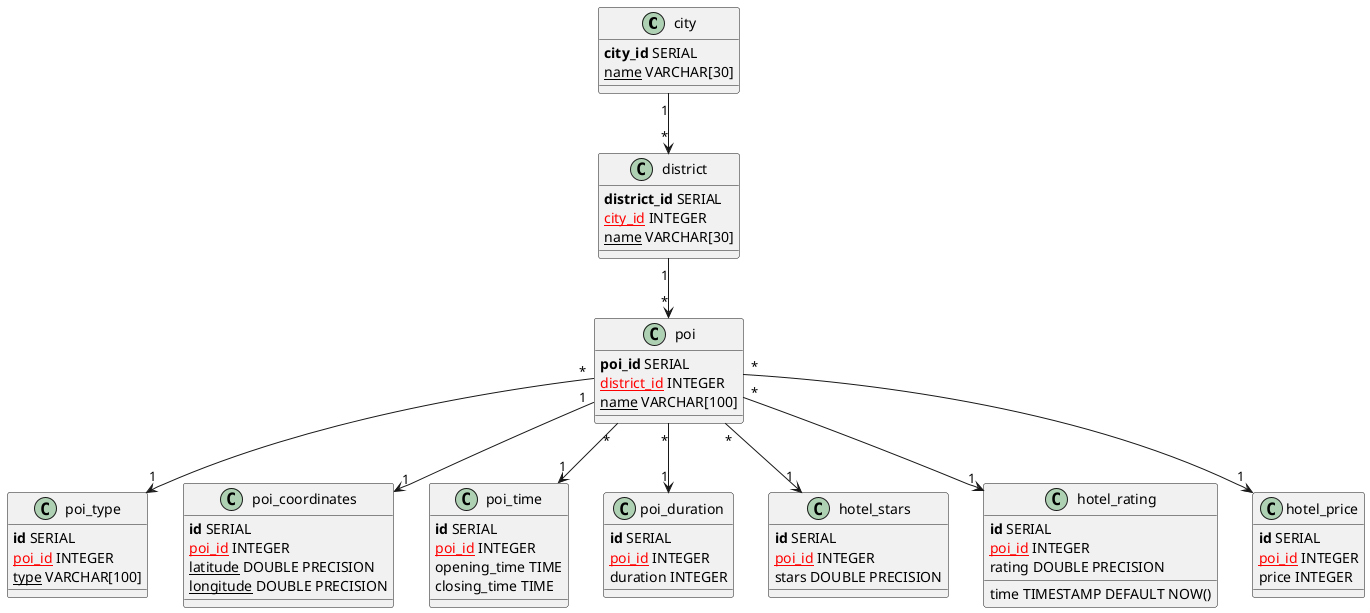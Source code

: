 @startuml база_данных

!define Table(name) class name
!define primary_key(x) <b>x</b>
!define unique(x) <color:green>x</color>
!define not_null(x) <u>x</u>
!define foreign_key(x) <color:red>x</color>

Table(city) {
    primary_key(city_id) SERIAL
    not_null(name) VARCHAR[30]
    }

Table(district) {
    primary_key(district_id) SERIAL
    not_null(foreign_key(city_id)) INTEGER
    not_null(name) VARCHAR[30]
    }

Table(poi) {
    primary_key(poi_id) SERIAL
    not_null(foreign_key(district_id)) INTEGER
    not_null(name) VARCHAR[100] 
}

Table(poi_type) {
    primary_key(id) SERIAL
    not_null(foreign_key(poi_id)) INTEGER
    not_null(type) VARCHAR[100] 
}

Table(poi_coordinates) {
    primary_key(id) SERIAL
    not_null(foreign_key(poi_id)) INTEGER
    not_null(latitude) DOUBLE PRECISION
    not_null(longitude) DOUBLE PRECISION  
}

Table(poi_time) {
    primary_key(id) SERIAL
    not_null(foreign_key(poi_id)) INTEGER
    opening_time TIME
    closing_time TIME
}

Table(poi_duration) {
    primary_key(id) SERIAL
    not_null(foreign_key(poi_id)) INTEGER
    duration INTEGER
}

Table(hotel_stars) {
    primary_key(id) SERIAL
    not_null(foreign_key(poi_id)) INTEGER
    stars DOUBLE PRECISION
}

Table(hotel_rating) {
    primary_key(id) SERIAL
    not_null(foreign_key(poi_id)) INTEGER
    rating DOUBLE PRECISION
    time TIMESTAMP DEFAULT NOW()
}

Table(hotel_price) {
    primary_key(id) SERIAL
    not_null(foreign_key(poi_id)) INTEGER
    price INTEGER
}

city "1" --> "*" district
district "1" --> "*" poi

poi "1" --> "1" poi_coordinates
poi "*" --> "1" poi_type
poi "*" --> "1" poi_time
poi "*" --> "1" poi_duration
poi "*" --> "1" hotel_stars
poi "*" --> "1" hotel_rating
poi "*" --> "1" hotel_price

@enduml 
